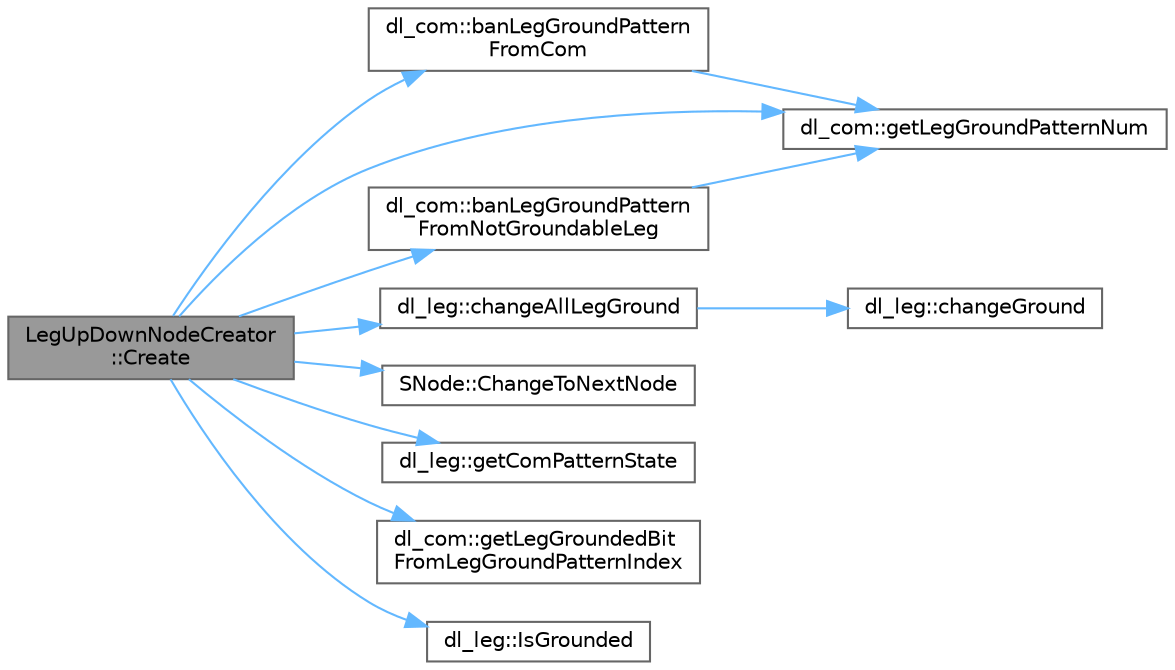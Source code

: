 digraph "LegUpDownNodeCreator::Create"
{
 // LATEX_PDF_SIZE
  bgcolor="transparent";
  edge [fontname=Helvetica,fontsize=10,labelfontname=Helvetica,labelfontsize=10];
  node [fontname=Helvetica,fontsize=10,shape=box,height=0.2,width=0.4];
  rankdir="LR";
  Node1 [id="Node000001",label="LegUpDownNodeCreator\l::Create",height=0.2,width=0.4,color="gray40", fillcolor="grey60", style="filled", fontcolor="black",tooltip="現在のノードから次のノード群を生成する"];
  Node1 -> Node2 [id="edge1_Node000001_Node000002",color="steelblue1",style="solid",tooltip=" "];
  Node2 [id="Node000002",label="dl_com::banLegGroundPattern\lFromCom",height=0.2,width=0.4,color="grey40", fillcolor="white", style="filled",URL="$namespacedl__com.html#a1365ec17513ff457faa02295d698e65e",tooltip="離散化された重心位置から，その重心位置では取り得ない脚接地パターンをfalseにする．"];
  Node2 -> Node3 [id="edge2_Node000002_Node000003",color="steelblue1",style="solid",tooltip=" "];
  Node3 [id="Node000003",label="dl_com::getLegGroundPatternNum",height=0.2,width=0.4,color="grey40", fillcolor="white", style="filled",URL="$namespacedl__com.html#a6d79b0702d8cfec0775641c0189b2cf1",tooltip="脚の接地パターンの総数を返す．"];
  Node1 -> Node4 [id="edge3_Node000001_Node000004",color="steelblue1",style="solid",tooltip=" "];
  Node4 [id="Node000004",label="dl_com::banLegGroundPattern\lFromNotGroundableLeg",height=0.2,width=0.4,color="grey40", fillcolor="white", style="filled",URL="$namespacedl__com.html#a18f359696549a25d469e8392888237a5",tooltip=" "];
  Node4 -> Node3 [id="edge4_Node000004_Node000003",color="steelblue1",style="solid",tooltip=" "];
  Node1 -> Node5 [id="edge5_Node000001_Node000005",color="steelblue1",style="solid",tooltip=" "];
  Node5 [id="Node000005",label="dl_leg::changeAllLegGround",height=0.2,width=0.4,color="grey40", fillcolor="white", style="filled",URL="$namespacedl__leg.html#aea6d17ee5cb9ba55004729b7071e7375",tooltip="全ての脚の接地・遊脚情報を変更する．"];
  Node5 -> Node6 [id="edge6_Node000005_Node000006",color="steelblue1",style="solid",tooltip=" "];
  Node6 [id="Node000006",label="dl_leg::changeGround",height=0.2,width=0.4,color="grey40", fillcolor="white", style="filled",URL="$namespacedl__leg.html#a6f8a53a0ce2ddf6c81c6037d233e5251",tooltip=" "];
  Node1 -> Node7 [id="edge7_Node000001_Node000007",color="steelblue1",style="solid",tooltip=" "];
  Node7 [id="Node000007",label="SNode::ChangeToNextNode",height=0.2,width=0.4,color="grey40", fillcolor="white", style="filled",URL="$struct_s_node.html#a68e5a77384fb5aeaa49002a88ccf28eb",tooltip="次の動作を設定する関数．"];
  Node1 -> Node8 [id="edge8_Node000001_Node000008",color="steelblue1",style="solid",tooltip=" "];
  Node8 [id="Node000008",label="dl_leg::getComPatternState",height=0.2,width=0.4,color="grey40", fillcolor="white", style="filled",URL="$namespacedl__leg.html#a6366fe6c99e5a8b405622ed9b5831ceb",tooltip="現在の脚状態から重心パターンを取得する．"];
  Node1 -> Node9 [id="edge9_Node000001_Node000009",color="steelblue1",style="solid",tooltip=" "];
  Node9 [id="Node000009",label="dl_com::getLegGroundedBit\lFromLegGroundPatternIndex",height=0.2,width=0.4,color="grey40", fillcolor="white", style="filled",URL="$namespacedl__com.html#a1b8d0648f35962c25f49be4d713c2270",tooltip="脚の接地パターンの番号から，その脚の接地パターンを返す．"];
  Node1 -> Node3 [id="edge10_Node000001_Node000003",color="steelblue1",style="solid",tooltip=" "];
  Node1 -> Node10 [id="edge11_Node000001_Node000010",color="steelblue1",style="solid",tooltip=" "];
  Node10 [id="Node000010",label="dl_leg::IsGrounded",height=0.2,width=0.4,color="grey40", fillcolor="white", style="filled",URL="$namespacedl__leg.html#af9f9b0788c3b3049e8bbf659df946c20",tooltip="脚番号 leg_index 0 〜 5 に応じて，その脚が接地しているかを調べる．   脚は右前脚を0番として，時計回りに0,1,2,3,4,5となる．左前足が5番．"];
}

